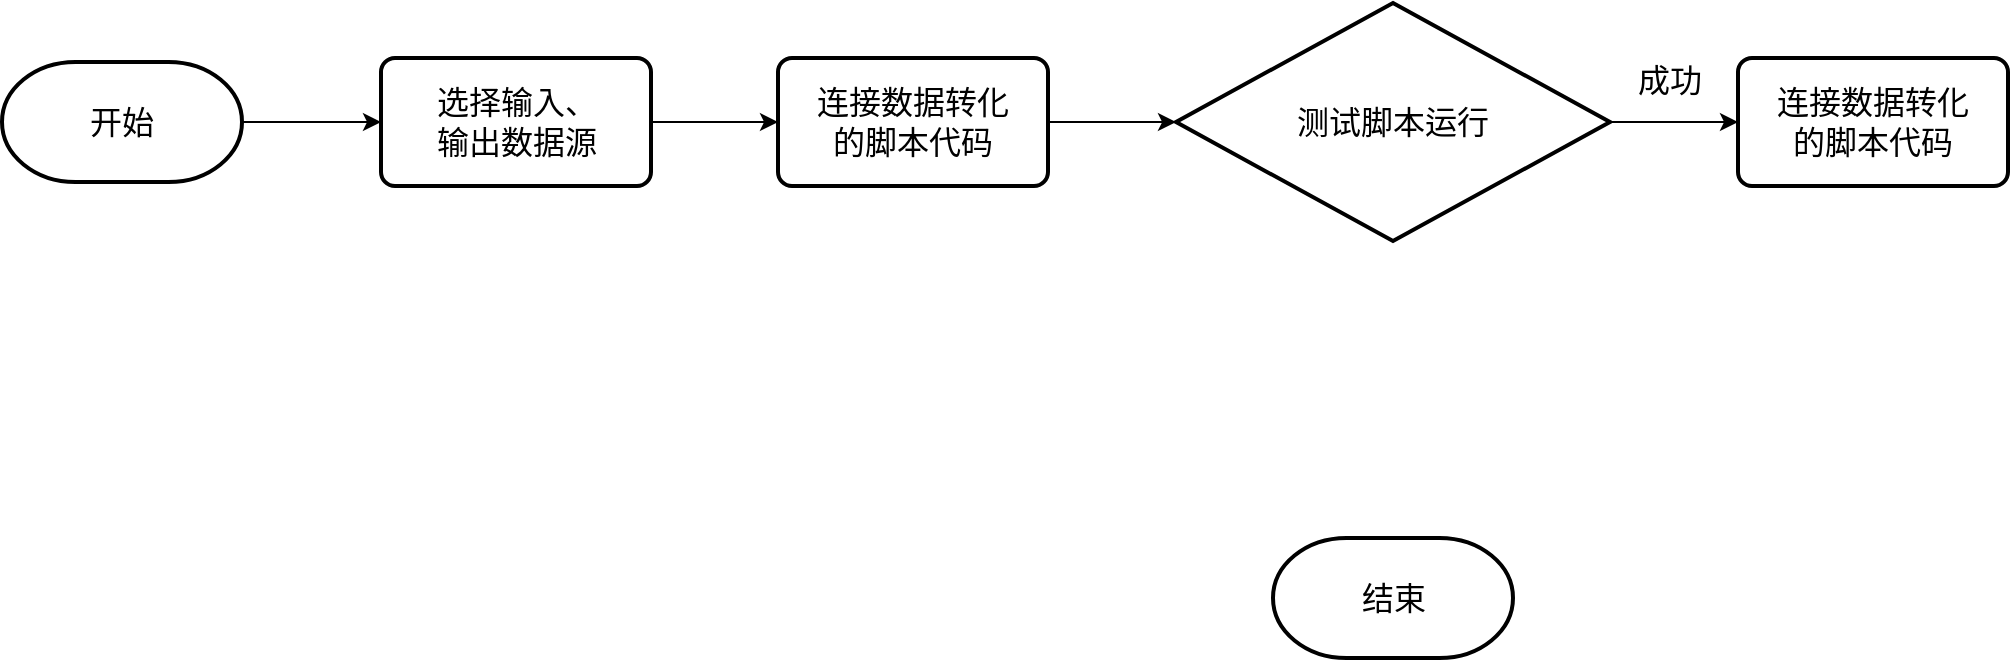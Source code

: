 <mxfile version="23.1.7" type="github">
  <diagram name="第 1 页" id="b1nleuxKnWnKqVBYl1kN">
    <mxGraphModel dx="1101" dy="639" grid="0" gridSize="10" guides="1" tooltips="1" connect="1" arrows="1" fold="1" page="0" pageScale="1" pageWidth="4681" pageHeight="3300" math="0" shadow="0">
      <root>
        <mxCell id="0" />
        <mxCell id="1" parent="0" />
        <mxCell id="h8fz8JRMKgL8PSqhsyeO-25" style="edgeStyle=orthogonalEdgeStyle;rounded=0;orthogonalLoop=1;jettySize=auto;html=1;exitX=1;exitY=0.5;exitDx=0;exitDy=0;exitPerimeter=0;entryX=0;entryY=0.5;entryDx=0;entryDy=0;" edge="1" parent="1" source="h8fz8JRMKgL8PSqhsyeO-2" target="h8fz8JRMKgL8PSqhsyeO-24">
          <mxGeometry relative="1" as="geometry" />
        </mxCell>
        <mxCell id="h8fz8JRMKgL8PSqhsyeO-2" value="&lt;font style=&quot;font-size: 16px;&quot;&gt;开始&lt;/font&gt;" style="strokeWidth=2;html=1;shape=mxgraph.flowchart.terminator;whiteSpace=wrap;" vertex="1" parent="1">
          <mxGeometry x="66" y="177" width="120" height="60" as="geometry" />
        </mxCell>
        <mxCell id="h8fz8JRMKgL8PSqhsyeO-7" value="&lt;font style=&quot;font-size: 16px;&quot;&gt;结束&lt;/font&gt;" style="strokeWidth=2;html=1;shape=mxgraph.flowchart.terminator;whiteSpace=wrap;" vertex="1" parent="1">
          <mxGeometry x="701.5" y="415" width="120" height="60" as="geometry" />
        </mxCell>
        <mxCell id="h8fz8JRMKgL8PSqhsyeO-30" style="edgeStyle=orthogonalEdgeStyle;rounded=0;orthogonalLoop=1;jettySize=auto;html=1;exitX=1;exitY=0.5;exitDx=0;exitDy=0;exitPerimeter=0;entryX=0;entryY=0.5;entryDx=0;entryDy=0;" edge="1" parent="1" source="h8fz8JRMKgL8PSqhsyeO-15" target="h8fz8JRMKgL8PSqhsyeO-29">
          <mxGeometry relative="1" as="geometry" />
        </mxCell>
        <mxCell id="h8fz8JRMKgL8PSqhsyeO-15" value="&lt;font style=&quot;font-size: 16px;&quot;&gt;测试脚本运行&lt;/font&gt;" style="strokeWidth=2;html=1;shape=mxgraph.flowchart.decision;whiteSpace=wrap;" vertex="1" parent="1">
          <mxGeometry x="653" y="147.47" width="217" height="119.06" as="geometry" />
        </mxCell>
        <mxCell id="h8fz8JRMKgL8PSqhsyeO-27" style="edgeStyle=orthogonalEdgeStyle;rounded=0;orthogonalLoop=1;jettySize=auto;html=1;exitX=1;exitY=0.5;exitDx=0;exitDy=0;" edge="1" parent="1" source="h8fz8JRMKgL8PSqhsyeO-24" target="h8fz8JRMKgL8PSqhsyeO-26">
          <mxGeometry relative="1" as="geometry" />
        </mxCell>
        <mxCell id="h8fz8JRMKgL8PSqhsyeO-24" value="&lt;font style=&quot;font-size: 16px;&quot;&gt;选择输入、&lt;br&gt;输出数据源&lt;/font&gt;" style="rounded=1;whiteSpace=wrap;html=1;absoluteArcSize=1;arcSize=14;strokeWidth=2;" vertex="1" parent="1">
          <mxGeometry x="255.5" y="175" width="135" height="64" as="geometry" />
        </mxCell>
        <mxCell id="h8fz8JRMKgL8PSqhsyeO-28" style="edgeStyle=orthogonalEdgeStyle;rounded=0;orthogonalLoop=1;jettySize=auto;html=1;exitX=1;exitY=0.5;exitDx=0;exitDy=0;" edge="1" parent="1" source="h8fz8JRMKgL8PSqhsyeO-26" target="h8fz8JRMKgL8PSqhsyeO-15">
          <mxGeometry relative="1" as="geometry" />
        </mxCell>
        <mxCell id="h8fz8JRMKgL8PSqhsyeO-26" value="&lt;span style=&quot;font-size: 16px;&quot;&gt;连接数据转化&lt;br&gt;的脚本代码&lt;/span&gt;" style="rounded=1;whiteSpace=wrap;html=1;absoluteArcSize=1;arcSize=14;strokeWidth=2;" vertex="1" parent="1">
          <mxGeometry x="454" y="175" width="135" height="64" as="geometry" />
        </mxCell>
        <mxCell id="h8fz8JRMKgL8PSqhsyeO-29" value="&lt;span style=&quot;font-size: 16px;&quot;&gt;连接数据转化&lt;br&gt;的脚本代码&lt;/span&gt;" style="rounded=1;whiteSpace=wrap;html=1;absoluteArcSize=1;arcSize=14;strokeWidth=2;" vertex="1" parent="1">
          <mxGeometry x="934" y="175" width="135" height="64" as="geometry" />
        </mxCell>
        <mxCell id="h8fz8JRMKgL8PSqhsyeO-31" value="&lt;font style=&quot;font-size: 16px;&quot;&gt;成功&lt;/font&gt;" style="text;html=1;align=center;verticalAlign=middle;whiteSpace=wrap;rounded=0;" vertex="1" parent="1">
          <mxGeometry x="870" y="171" width="60" height="30" as="geometry" />
        </mxCell>
      </root>
    </mxGraphModel>
  </diagram>
</mxfile>
